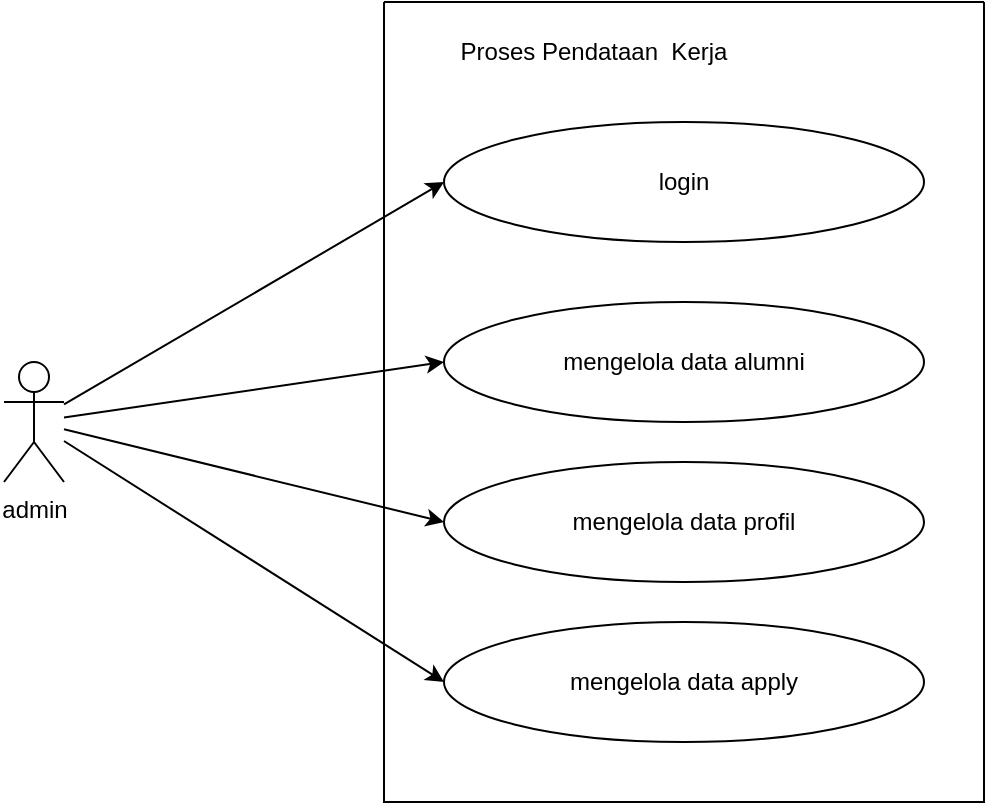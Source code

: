 <mxfile version="20.0.4" type="github"><diagram id="IU8xrknCbxoS3MElJnr0" name="Page-1"><mxGraphModel dx="828" dy="483" grid="1" gridSize="10" guides="1" tooltips="1" connect="1" arrows="1" fold="1" page="1" pageScale="1" pageWidth="850" pageHeight="1100" math="0" shadow="0"><root><mxCell id="0"/><mxCell id="1" parent="0"/><mxCell id="g_g9T-lzfb4vLyNzol36-1" value="admin" style="shape=umlActor;verticalLabelPosition=bottom;verticalAlign=top;html=1;outlineConnect=0;" parent="1" vertex="1"><mxGeometry x="130" y="260" width="30" height="60" as="geometry"/></mxCell><mxCell id="g_g9T-lzfb4vLyNzol36-5" value="" style="swimlane;startSize=0;" parent="1" vertex="1"><mxGeometry x="320" y="80" width="300" height="400" as="geometry"/></mxCell><mxCell id="g_g9T-lzfb4vLyNzol36-11" value="Proses Pendataan&amp;nbsp; Kerja" style="text;html=1;strokeColor=none;fillColor=none;align=center;verticalAlign=middle;whiteSpace=wrap;rounded=0;" parent="g_g9T-lzfb4vLyNzol36-5" vertex="1"><mxGeometry x="30" y="10" width="150" height="30" as="geometry"/></mxCell><mxCell id="LiSWjm8EIjdbtECCxGNR-2" value="mengelola data profil" style="ellipse;whiteSpace=wrap;html=1;" parent="g_g9T-lzfb4vLyNzol36-5" vertex="1"><mxGeometry x="30" y="230" width="240" height="60" as="geometry"/></mxCell><mxCell id="g_g9T-lzfb4vLyNzol36-3" value="login" style="ellipse;whiteSpace=wrap;html=1;" parent="g_g9T-lzfb4vLyNzol36-5" vertex="1"><mxGeometry x="30" y="60" width="240" height="60" as="geometry"/></mxCell><mxCell id="g_g9T-lzfb4vLyNzol36-4" value="mengelola data alumni" style="ellipse;whiteSpace=wrap;html=1;" parent="g_g9T-lzfb4vLyNzol36-5" vertex="1"><mxGeometry x="30" y="150" width="240" height="60" as="geometry"/></mxCell><mxCell id="iriQfrBLeyfJ_LlpCJCM-1" value="mengelola data apply" style="ellipse;whiteSpace=wrap;html=1;" parent="g_g9T-lzfb4vLyNzol36-5" vertex="1"><mxGeometry x="30" y="310" width="240" height="60" as="geometry"/></mxCell><mxCell id="g_g9T-lzfb4vLyNzol36-9" value="" style="endArrow=classic;html=1;rounded=0;entryX=0;entryY=0.5;entryDx=0;entryDy=0;" parent="1" source="g_g9T-lzfb4vLyNzol36-1" target="g_g9T-lzfb4vLyNzol36-3" edge="1"><mxGeometry width="50" height="50" relative="1" as="geometry"><mxPoint x="390" y="270" as="sourcePoint"/><mxPoint x="440" y="220" as="targetPoint"/></mxGeometry></mxCell><mxCell id="g_g9T-lzfb4vLyNzol36-10" value="" style="endArrow=classic;html=1;rounded=0;entryX=0;entryY=0.5;entryDx=0;entryDy=0;" parent="1" source="g_g9T-lzfb4vLyNzol36-1" target="g_g9T-lzfb4vLyNzol36-4" edge="1"><mxGeometry width="50" height="50" relative="1" as="geometry"><mxPoint x="390" y="270" as="sourcePoint"/><mxPoint x="440" y="220" as="targetPoint"/></mxGeometry></mxCell><mxCell id="LiSWjm8EIjdbtECCxGNR-3" value="" style="endArrow=classic;html=1;rounded=0;entryX=0;entryY=0.5;entryDx=0;entryDy=0;" parent="1" source="g_g9T-lzfb4vLyNzol36-1" target="LiSWjm8EIjdbtECCxGNR-2" edge="1"><mxGeometry width="50" height="50" relative="1" as="geometry"><mxPoint x="250" y="310" as="sourcePoint"/><mxPoint x="540" y="320" as="targetPoint"/></mxGeometry></mxCell><mxCell id="iriQfrBLeyfJ_LlpCJCM-4" value="" style="endArrow=classic;html=1;rounded=0;entryX=0;entryY=0.5;entryDx=0;entryDy=0;" parent="1" source="g_g9T-lzfb4vLyNzol36-1" target="iriQfrBLeyfJ_LlpCJCM-1" edge="1"><mxGeometry width="50" height="50" relative="1" as="geometry"><mxPoint x="400" y="470" as="sourcePoint"/><mxPoint x="450" y="420" as="targetPoint"/></mxGeometry></mxCell></root></mxGraphModel></diagram></mxfile>